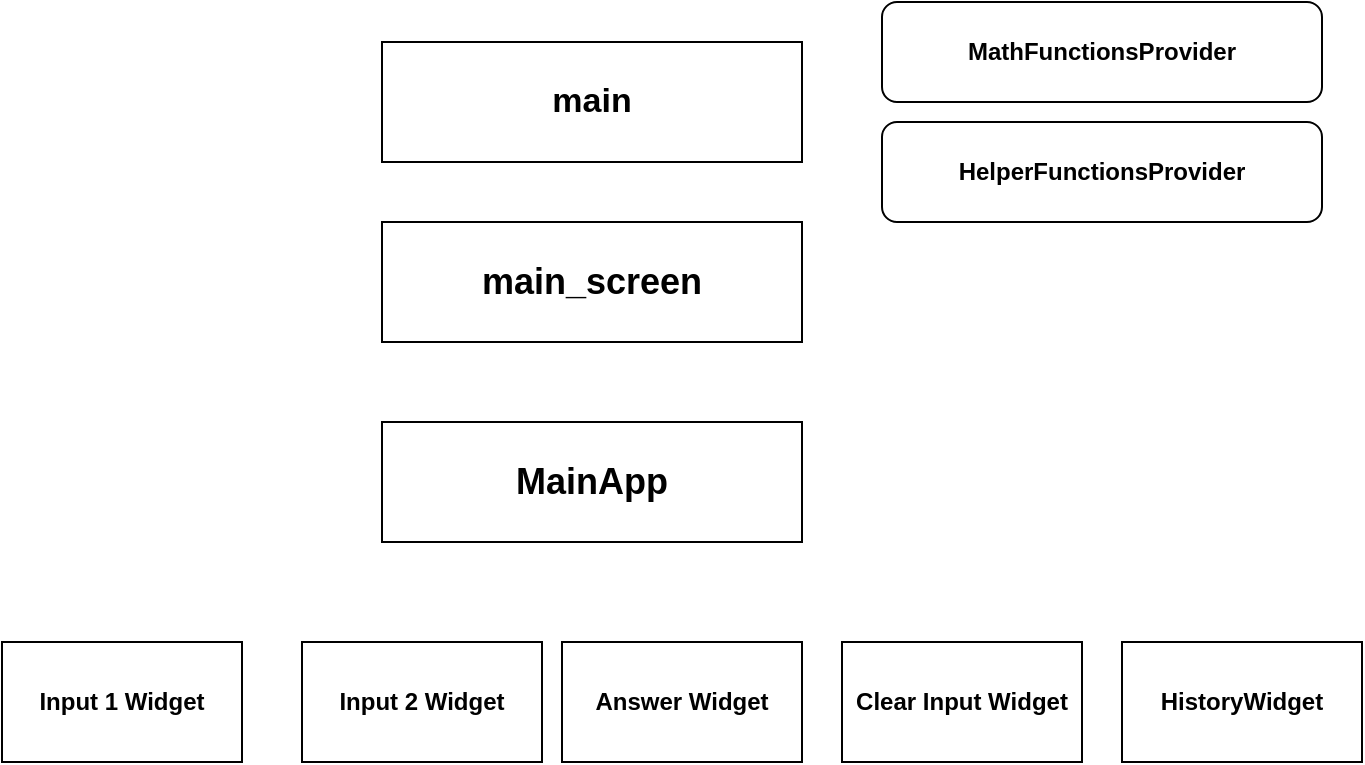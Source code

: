 <mxfile version="13.0.2" type="device"><diagram id="NUxj2vPRiSjBTvYBQfhv" name="Page-1"><mxGraphModel dx="1422" dy="889" grid="1" gridSize="10" guides="1" tooltips="1" connect="1" arrows="1" fold="1" page="1" pageScale="1" pageWidth="850" pageHeight="1100" math="0" shadow="0"><root><mxCell id="0"/><mxCell id="1" parent="0"/><mxCell id="UEnd2sW86bdu-s3cft9q-1" value="&lt;font style=&quot;font-size: 17px&quot;&gt;main&lt;/font&gt;" style="rounded=0;whiteSpace=wrap;html=1;fontStyle=1;align=center;" vertex="1" parent="1"><mxGeometry x="320" y="130" width="210" height="60" as="geometry"/></mxCell><mxCell id="UEnd2sW86bdu-s3cft9q-2" value="&lt;div style=&quot;font-size: 18px&quot; align=&quot;center&quot;&gt;main_screen&lt;/div&gt;" style="rounded=0;whiteSpace=wrap;html=1;fontStyle=1;align=center;" vertex="1" parent="1"><mxGeometry x="320" y="220" width="210" height="60" as="geometry"/></mxCell><mxCell id="UEnd2sW86bdu-s3cft9q-3" value="&lt;div style=&quot;font-size: 18px&quot; align=&quot;center&quot;&gt;&lt;font style=&quot;font-size: 18px&quot;&gt;MainApp&lt;/font&gt;&lt;/div&gt;" style="rounded=0;whiteSpace=wrap;html=1;fontStyle=1;align=center;" vertex="1" parent="1"><mxGeometry x="320" y="320" width="210" height="60" as="geometry"/></mxCell><mxCell id="UEnd2sW86bdu-s3cft9q-4" value="MathFunctionsProvider" style="rounded=1;whiteSpace=wrap;html=1;fontStyle=1" vertex="1" parent="1"><mxGeometry x="570" y="110" width="220" height="50" as="geometry"/></mxCell><mxCell id="UEnd2sW86bdu-s3cft9q-5" value="&lt;div&gt;HelperFunctionsProvider&lt;/div&gt;" style="rounded=1;whiteSpace=wrap;html=1;fontStyle=1" vertex="1" parent="1"><mxGeometry x="570" y="170" width="220" height="50" as="geometry"/></mxCell><mxCell id="UEnd2sW86bdu-s3cft9q-6" value="Input 1 Widget" style="rounded=0;whiteSpace=wrap;html=1;fontStyle=1" vertex="1" parent="1"><mxGeometry x="130" y="430" width="120" height="60" as="geometry"/></mxCell><mxCell id="UEnd2sW86bdu-s3cft9q-7" value="Input 2 Widget" style="rounded=0;whiteSpace=wrap;html=1;fontStyle=1" vertex="1" parent="1"><mxGeometry x="280" y="430" width="120" height="60" as="geometry"/></mxCell><mxCell id="UEnd2sW86bdu-s3cft9q-8" value="&lt;div&gt;Answer Widget&lt;/div&gt;" style="rounded=0;whiteSpace=wrap;html=1;fontStyle=1" vertex="1" parent="1"><mxGeometry x="410" y="430" width="120" height="60" as="geometry"/></mxCell><mxCell id="UEnd2sW86bdu-s3cft9q-9" value="&lt;div&gt;Clear Input Widget&lt;/div&gt;" style="rounded=0;whiteSpace=wrap;html=1;fontStyle=1" vertex="1" parent="1"><mxGeometry x="550" y="430" width="120" height="60" as="geometry"/></mxCell><mxCell id="UEnd2sW86bdu-s3cft9q-11" value="HistoryWidget" style="rounded=0;whiteSpace=wrap;html=1;fontStyle=1" vertex="1" parent="1"><mxGeometry x="690" y="430" width="120" height="60" as="geometry"/></mxCell></root></mxGraphModel></diagram></mxfile>